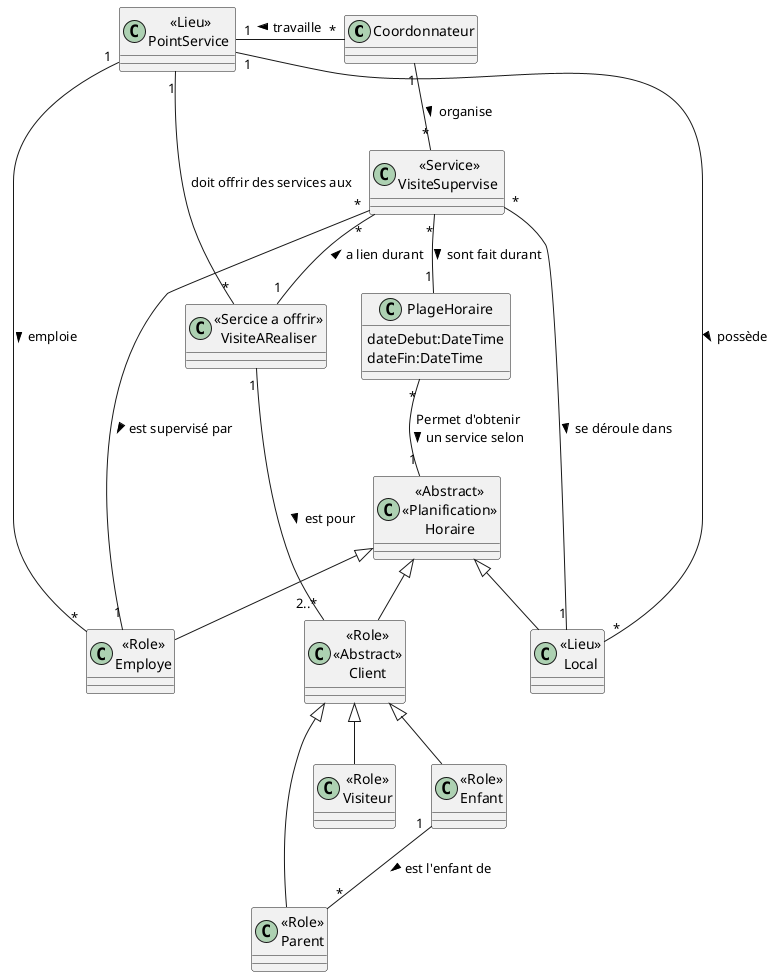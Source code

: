 @startuml CU26-mdd 
class "Coordonnateur" as C {

}
class "<<Service>>\nVisiteSupervise " as VS 
class "<<Lieu>>\nPointService " as PS 
class "<<Abstract>>\n<<Planification>>\nHoraire" as H 
class "PlageHoraire" as PH {
    dateDebut:DateTime 
    dateFin:DateTime
}
class "<<Sercice a offrir>>\nVisiteARealiser" as VR 
class "<<Role>>\nEmploye" as E 
class "<<Lieu>>\nLocal" as L 
class "<<Role>>\nParent" as P 
class "<<Role>>\nVisiteur" as V 
class "<<Role>>\nEnfant" as CH
class "<<Role>>\n<<Abstract>>\nClient" as CL

PS "1" -- "*" VR: doit offrir des services aux 
PS "1" -- "*" E: emploie >
PS  "1" -- "*" L: possède >

C "*" -l- "1" PS: travaille >

VR "1" -- "2..*" CL: est pour >

'VR "1" -- "*" V: est pour
'VR "1" -- "*" CH: est pour
VS "*" -- "1" PH: sont fait durant >

'VS "*" -- "2..*" CL: offre un service a >

VS "*" -- "1" VR: a lien durant <
VS "*" -- "1" E: est supervisé par >
VS "*" -- "1" L: se déroule dans >
CH "1" -- "*" P : est l'enfant de >

'VS "*" -d- "1..*" V: offre un service aux
'VS "*" -d- "1..*" CH: est pour
C "1" -- "*" VS: organise >


H "1" -u- "*" PH: Permet d'obtenir\nun service selon >

CL  -u-|>  H
E  -u-|>  H
L  -u-|>  H

CH -u-|> CL
P -u-|> CL
V -u-|> CL

@enduml



@startuml DSS-CU26
title Proposer les horaires
skinparam style strictuml
participant ":Coordonnateur" as C 
participant ":Systeme" as S 

C -> S: demarrerPropositionHoraire()
C <<-- S: [employe:integer,local:integer, DateDebut:string, dateFin string,  parents[nom,prenom], visiteurs[nom,prenom], visiteARealiser:integer]
loop coordonnateur n'a pas termine
C -> S: ajouterHoraire(employe:integer,local:integer, dateDebut:string, dateFin:string, visiteARealiser )
C <<-- S: confirmation
end

C -> S: confirmerHoraires()
C <<-- S: courriel envoyé aux employés

@enduml


